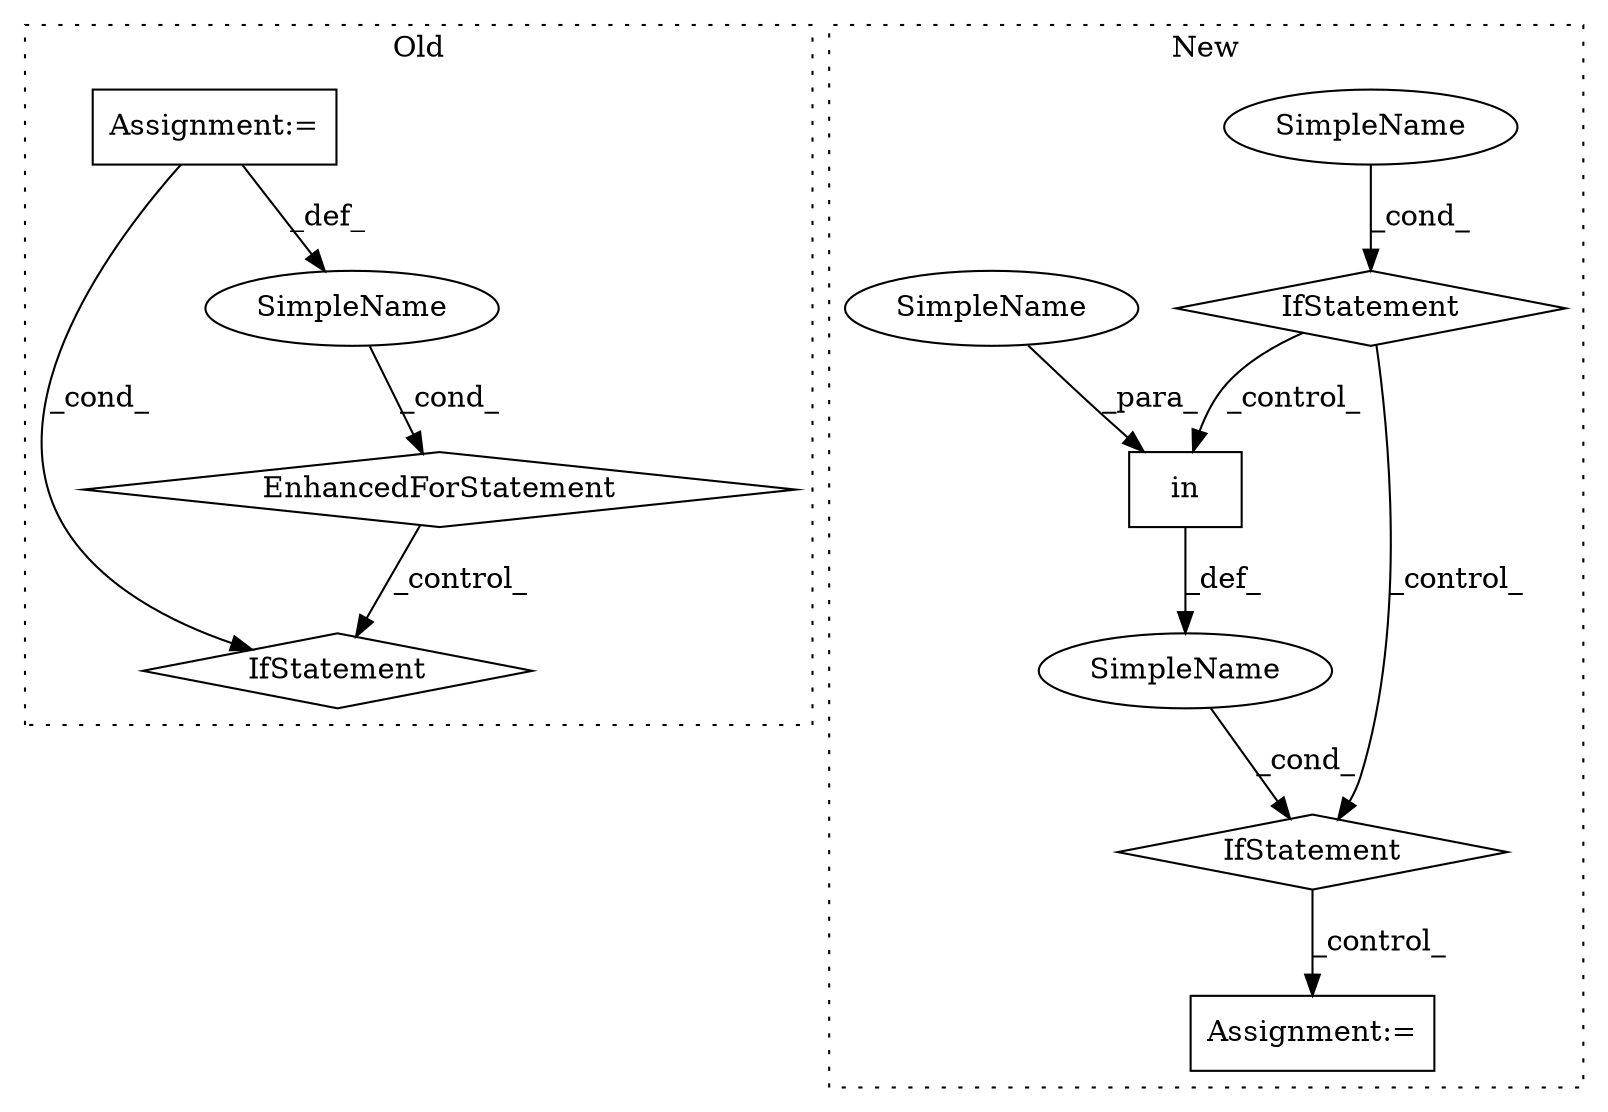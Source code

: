 digraph G {
subgraph cluster0 {
1 [label="EnhancedForStatement" a="70" s="5555,5645" l="61,2" shape="diamond"];
3 [label="Assignment:=" a="7" s="5555,5645" l="61,2" shape="box"];
5 [label="IfStatement" a="25" s="5659,5686" l="14,2" shape="diamond"];
6 [label="SimpleName" a="42" s="5620" l="1" shape="ellipse"];
label = "Old";
style="dotted";
}
subgraph cluster1 {
2 [label="in" a="105" s="5536" l="13" shape="box"];
4 [label="IfStatement" a="25" s="5506,5660" l="4,2" shape="diamond"];
7 [label="Assignment:=" a="7" s="5716" l="1" shape="box"];
8 [label="SimpleName" a="42" s="" l="" shape="ellipse"];
9 [label="IfStatement" a="25" s="5310,5464" l="4,2" shape="diamond"];
10 [label="SimpleName" a="42" s="" l="" shape="ellipse"];
11 [label="SimpleName" a="42" s="5541" l="8" shape="ellipse"];
label = "New";
style="dotted";
}
1 -> 5 [label="_control_"];
2 -> 8 [label="_def_"];
3 -> 5 [label="_cond_"];
3 -> 6 [label="_def_"];
4 -> 7 [label="_control_"];
6 -> 1 [label="_cond_"];
8 -> 4 [label="_cond_"];
9 -> 4 [label="_control_"];
9 -> 2 [label="_control_"];
10 -> 9 [label="_cond_"];
11 -> 2 [label="_para_"];
}